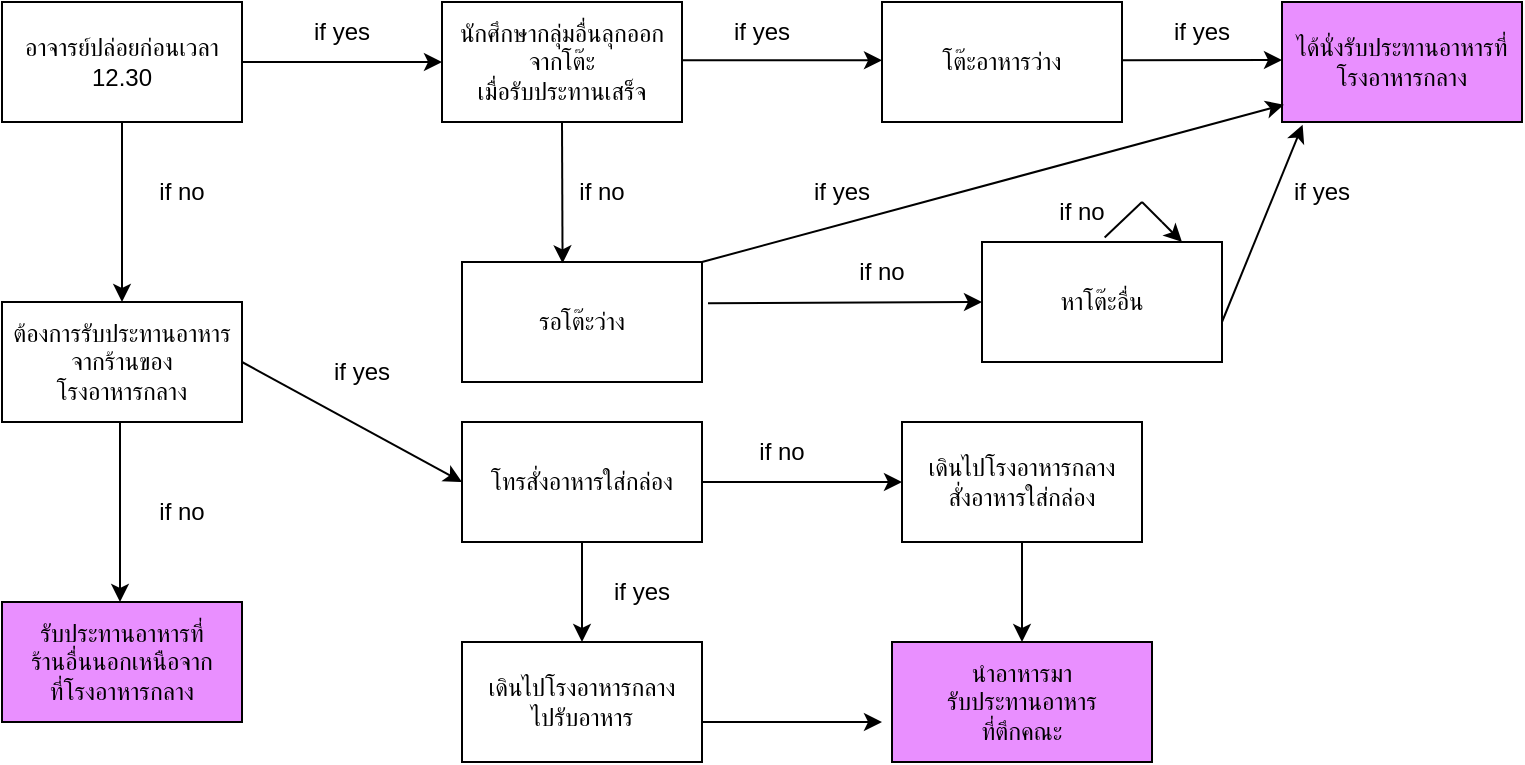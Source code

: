 <mxfile version="22.0.6" type="github">
  <diagram name="Page-1" id="74e2e168-ea6b-b213-b513-2b3c1d86103e">
    <mxGraphModel dx="1075" dy="471" grid="1" gridSize="10" guides="1" tooltips="1" connect="1" arrows="1" fold="1" page="1" pageScale="1" pageWidth="1100" pageHeight="850" background="none" math="0" shadow="0">
      <root>
        <mxCell id="0" />
        <mxCell id="1" parent="0" />
        <mxCell id="hn9z3IN5dp-tcWJ_dd6f-1" value="อาจารย์ปล่อยก่อนเวลา&lt;br&gt;12.30" style="rounded=0;whiteSpace=wrap;html=1;" vertex="1" parent="1">
          <mxGeometry x="80" y="40" width="120" height="60" as="geometry" />
        </mxCell>
        <mxCell id="hn9z3IN5dp-tcWJ_dd6f-2" value="นักศึกษากลุ่มอื่นลุกออกจากโต๊ะ &lt;br&gt;เมื่อรับประทานเสร็จ" style="rounded=0;whiteSpace=wrap;html=1;" vertex="1" parent="1">
          <mxGeometry x="300" y="40" width="120" height="60" as="geometry" />
        </mxCell>
        <mxCell id="hn9z3IN5dp-tcWJ_dd6f-4" value="" style="endArrow=classic;html=1;rounded=0;entryX=0;entryY=0.5;entryDx=0;entryDy=0;" edge="1" parent="1" target="hn9z3IN5dp-tcWJ_dd6f-2">
          <mxGeometry width="50" height="50" relative="1" as="geometry">
            <mxPoint x="200" y="70" as="sourcePoint" />
            <mxPoint x="250" y="20" as="targetPoint" />
          </mxGeometry>
        </mxCell>
        <mxCell id="hn9z3IN5dp-tcWJ_dd6f-5" value="ต้องการรับประทานอาหารจากร้านของ&lt;br&gt;โรงอาหารกลาง" style="rounded=0;whiteSpace=wrap;html=1;" vertex="1" parent="1">
          <mxGeometry x="80" y="190" width="120" height="60" as="geometry" />
        </mxCell>
        <mxCell id="hn9z3IN5dp-tcWJ_dd6f-7" value="" style="endArrow=classic;html=1;rounded=0;entryX=0.5;entryY=0;entryDx=0;entryDy=0;exitX=0.5;exitY=1;exitDx=0;exitDy=0;" edge="1" parent="1" source="hn9z3IN5dp-tcWJ_dd6f-1" target="hn9z3IN5dp-tcWJ_dd6f-5">
          <mxGeometry width="50" height="50" relative="1" as="geometry">
            <mxPoint x="120" y="130" as="sourcePoint" />
            <mxPoint x="160" y="120" as="targetPoint" />
          </mxGeometry>
        </mxCell>
        <mxCell id="hn9z3IN5dp-tcWJ_dd6f-8" value="if yes" style="text;html=1;strokeColor=none;fillColor=none;align=center;verticalAlign=middle;whiteSpace=wrap;rounded=0;" vertex="1" parent="1">
          <mxGeometry x="220" y="40" width="60" height="30" as="geometry" />
        </mxCell>
        <mxCell id="hn9z3IN5dp-tcWJ_dd6f-9" value="if no" style="text;html=1;strokeColor=none;fillColor=none;align=center;verticalAlign=middle;whiteSpace=wrap;rounded=0;" vertex="1" parent="1">
          <mxGeometry x="140" y="120" width="60" height="30" as="geometry" />
        </mxCell>
        <mxCell id="hn9z3IN5dp-tcWJ_dd6f-10" value="โต๊ะอาหารว่าง" style="rounded=0;whiteSpace=wrap;html=1;" vertex="1" parent="1">
          <mxGeometry x="520" y="40" width="120" height="60" as="geometry" />
        </mxCell>
        <mxCell id="hn9z3IN5dp-tcWJ_dd6f-12" value="" style="endArrow=classic;html=1;rounded=0;entryX=0;entryY=0.5;entryDx=0;entryDy=0;" edge="1" parent="1">
          <mxGeometry width="50" height="50" relative="1" as="geometry">
            <mxPoint x="420" y="69.17" as="sourcePoint" />
            <mxPoint x="520" y="69.17" as="targetPoint" />
          </mxGeometry>
        </mxCell>
        <mxCell id="hn9z3IN5dp-tcWJ_dd6f-13" value="if yes" style="text;html=1;strokeColor=none;fillColor=none;align=center;verticalAlign=middle;whiteSpace=wrap;rounded=0;" vertex="1" parent="1">
          <mxGeometry x="430" y="40" width="60" height="30" as="geometry" />
        </mxCell>
        <mxCell id="hn9z3IN5dp-tcWJ_dd6f-15" value="รับประทานอาหารที่&lt;br&gt;ร้านอื่นนอกเหนือจาก&lt;br&gt;ที่โรงอาหารกลาง" style="rounded=0;whiteSpace=wrap;html=1;fillColor=#E98FFF;" vertex="1" parent="1">
          <mxGeometry x="80" y="340" width="120" height="60" as="geometry" />
        </mxCell>
        <mxCell id="hn9z3IN5dp-tcWJ_dd6f-16" value="" style="endArrow=classic;html=1;rounded=0;entryX=0.5;entryY=0;entryDx=0;entryDy=0;exitX=0.5;exitY=1;exitDx=0;exitDy=0;" edge="1" parent="1">
          <mxGeometry width="50" height="50" relative="1" as="geometry">
            <mxPoint x="139" y="250" as="sourcePoint" />
            <mxPoint x="139" y="340" as="targetPoint" />
          </mxGeometry>
        </mxCell>
        <mxCell id="hn9z3IN5dp-tcWJ_dd6f-17" value="โทรสั่งอาหารใส่กล่อง" style="rounded=0;whiteSpace=wrap;html=1;" vertex="1" parent="1">
          <mxGeometry x="310" y="250" width="120" height="60" as="geometry" />
        </mxCell>
        <mxCell id="hn9z3IN5dp-tcWJ_dd6f-18" value="" style="endArrow=classic;html=1;rounded=0;entryX=0;entryY=0.5;entryDx=0;entryDy=0;" edge="1" parent="1" target="hn9z3IN5dp-tcWJ_dd6f-17">
          <mxGeometry width="50" height="50" relative="1" as="geometry">
            <mxPoint x="200" y="220" as="sourcePoint" />
            <mxPoint x="250" y="170" as="targetPoint" />
          </mxGeometry>
        </mxCell>
        <mxCell id="hn9z3IN5dp-tcWJ_dd6f-19" value="if no" style="text;html=1;strokeColor=none;fillColor=none;align=center;verticalAlign=middle;whiteSpace=wrap;rounded=0;" vertex="1" parent="1">
          <mxGeometry x="140" y="280" width="60" height="30" as="geometry" />
        </mxCell>
        <mxCell id="hn9z3IN5dp-tcWJ_dd6f-20" value="if yes" style="text;html=1;strokeColor=none;fillColor=none;align=center;verticalAlign=middle;whiteSpace=wrap;rounded=0;" vertex="1" parent="1">
          <mxGeometry x="230" y="210" width="60" height="30" as="geometry" />
        </mxCell>
        <mxCell id="hn9z3IN5dp-tcWJ_dd6f-21" value="ได้นั่งรับประทานอาหารที่โรงอาหารกลาง" style="rounded=0;whiteSpace=wrap;html=1;fillColor=#E98FFF;" vertex="1" parent="1">
          <mxGeometry x="720" y="40" width="120" height="60" as="geometry" />
        </mxCell>
        <mxCell id="hn9z3IN5dp-tcWJ_dd6f-22" value="" style="endArrow=classic;html=1;rounded=0;" edge="1" parent="1">
          <mxGeometry width="50" height="50" relative="1" as="geometry">
            <mxPoint x="640" y="69.17" as="sourcePoint" />
            <mxPoint x="720" y="69" as="targetPoint" />
          </mxGeometry>
        </mxCell>
        <mxCell id="hn9z3IN5dp-tcWJ_dd6f-23" value="if yes" style="text;html=1;strokeColor=none;fillColor=none;align=center;verticalAlign=middle;whiteSpace=wrap;rounded=0;" vertex="1" parent="1">
          <mxGeometry x="650" y="40" width="60" height="30" as="geometry" />
        </mxCell>
        <mxCell id="hn9z3IN5dp-tcWJ_dd6f-24" value="รอโต๊ะว่าง" style="rounded=0;whiteSpace=wrap;html=1;" vertex="1" parent="1">
          <mxGeometry x="310" y="170" width="120" height="60" as="geometry" />
        </mxCell>
        <mxCell id="hn9z3IN5dp-tcWJ_dd6f-25" value="หาโต๊ะอื่น" style="rounded=0;whiteSpace=wrap;html=1;" vertex="1" parent="1">
          <mxGeometry x="570" y="160" width="120" height="60" as="geometry" />
        </mxCell>
        <mxCell id="hn9z3IN5dp-tcWJ_dd6f-27" value="" style="endArrow=classic;html=1;rounded=0;exitX=0.5;exitY=1;exitDx=0;exitDy=0;entryX=0.419;entryY=0.011;entryDx=0;entryDy=0;entryPerimeter=0;" edge="1" parent="1" source="hn9z3IN5dp-tcWJ_dd6f-2" target="hn9z3IN5dp-tcWJ_dd6f-24">
          <mxGeometry width="50" height="50" relative="1" as="geometry">
            <mxPoint x="360" y="250" as="sourcePoint" />
            <mxPoint x="410" y="200" as="targetPoint" />
          </mxGeometry>
        </mxCell>
        <mxCell id="hn9z3IN5dp-tcWJ_dd6f-30" value="" style="endArrow=classic;html=1;rounded=0;exitX=1.025;exitY=0.344;exitDx=0;exitDy=0;exitPerimeter=0;entryX=0;entryY=0.5;entryDx=0;entryDy=0;" edge="1" parent="1" source="hn9z3IN5dp-tcWJ_dd6f-24" target="hn9z3IN5dp-tcWJ_dd6f-25">
          <mxGeometry width="50" height="50" relative="1" as="geometry">
            <mxPoint x="440" y="190" as="sourcePoint" />
            <mxPoint x="560" y="190" as="targetPoint" />
          </mxGeometry>
        </mxCell>
        <mxCell id="hn9z3IN5dp-tcWJ_dd6f-31" value="" style="endArrow=classic;html=1;rounded=0;entryX=0.086;entryY=1.022;entryDx=0;entryDy=0;entryPerimeter=0;" edge="1" parent="1" target="hn9z3IN5dp-tcWJ_dd6f-21">
          <mxGeometry width="50" height="50" relative="1" as="geometry">
            <mxPoint x="690" y="200" as="sourcePoint" />
            <mxPoint x="740" y="150" as="targetPoint" />
          </mxGeometry>
        </mxCell>
        <mxCell id="hn9z3IN5dp-tcWJ_dd6f-32" value="if no" style="text;html=1;strokeColor=none;fillColor=none;align=center;verticalAlign=middle;whiteSpace=wrap;rounded=0;" vertex="1" parent="1">
          <mxGeometry x="490" y="160" width="60" height="30" as="geometry" />
        </mxCell>
        <mxCell id="hn9z3IN5dp-tcWJ_dd6f-33" value="if no" style="text;html=1;strokeColor=none;fillColor=none;align=center;verticalAlign=middle;whiteSpace=wrap;rounded=0;" vertex="1" parent="1">
          <mxGeometry x="350" y="120" width="60" height="30" as="geometry" />
        </mxCell>
        <mxCell id="hn9z3IN5dp-tcWJ_dd6f-35" value="" style="endArrow=classic;html=1;rounded=0;entryX=0.008;entryY=0.856;entryDx=0;entryDy=0;entryPerimeter=0;" edge="1" parent="1" target="hn9z3IN5dp-tcWJ_dd6f-21">
          <mxGeometry width="50" height="50" relative="1" as="geometry">
            <mxPoint x="430" y="170" as="sourcePoint" />
            <mxPoint x="480" y="120" as="targetPoint" />
          </mxGeometry>
        </mxCell>
        <mxCell id="hn9z3IN5dp-tcWJ_dd6f-36" value="if yes" style="text;html=1;strokeColor=none;fillColor=none;align=center;verticalAlign=middle;whiteSpace=wrap;rounded=0;" vertex="1" parent="1">
          <mxGeometry x="470" y="120" width="60" height="30" as="geometry" />
        </mxCell>
        <mxCell id="hn9z3IN5dp-tcWJ_dd6f-37" value="if yes" style="text;html=1;strokeColor=none;fillColor=none;align=center;verticalAlign=middle;whiteSpace=wrap;rounded=0;" vertex="1" parent="1">
          <mxGeometry x="710" y="120" width="60" height="30" as="geometry" />
        </mxCell>
        <mxCell id="hn9z3IN5dp-tcWJ_dd6f-46" value="" style="endArrow=none;html=1;rounded=0;exitX=0.511;exitY=-0.038;exitDx=0;exitDy=0;exitPerimeter=0;" edge="1" parent="1" source="hn9z3IN5dp-tcWJ_dd6f-25">
          <mxGeometry width="50" height="50" relative="1" as="geometry">
            <mxPoint x="640" y="150" as="sourcePoint" />
            <mxPoint x="650" y="140" as="targetPoint" />
          </mxGeometry>
        </mxCell>
        <mxCell id="hn9z3IN5dp-tcWJ_dd6f-47" value="" style="endArrow=none;html=1;rounded=0;" edge="1" parent="1">
          <mxGeometry width="50" height="50" relative="1" as="geometry">
            <mxPoint x="650" y="140" as="sourcePoint" />
            <mxPoint x="660" y="150" as="targetPoint" />
            <Array as="points">
              <mxPoint x="650" y="140" />
            </Array>
          </mxGeometry>
        </mxCell>
        <mxCell id="hn9z3IN5dp-tcWJ_dd6f-55" value="" style="endArrow=classic;html=1;rounded=0;" edge="1" parent="1">
          <mxGeometry width="50" height="50" relative="1" as="geometry">
            <mxPoint x="660" y="150" as="sourcePoint" />
            <mxPoint x="670" y="160" as="targetPoint" />
          </mxGeometry>
        </mxCell>
        <mxCell id="hn9z3IN5dp-tcWJ_dd6f-56" value="if no" style="text;html=1;strokeColor=none;fillColor=none;align=center;verticalAlign=middle;whiteSpace=wrap;rounded=0;" vertex="1" parent="1">
          <mxGeometry x="590" y="130" width="60" height="30" as="geometry" />
        </mxCell>
        <mxCell id="hn9z3IN5dp-tcWJ_dd6f-68" value="เดินไปโรงอาหารกลาง&lt;br&gt;สั่งอาหารใส่กล่อง" style="rounded=0;whiteSpace=wrap;html=1;" vertex="1" parent="1">
          <mxGeometry x="530" y="250" width="120" height="60" as="geometry" />
        </mxCell>
        <mxCell id="hn9z3IN5dp-tcWJ_dd6f-74" value="นำอาหารมา&lt;br&gt;รับประทานอาหาร&lt;br&gt;ที่ตึกคณะ" style="rounded=0;whiteSpace=wrap;html=1;fillColor=#E98FFF;" vertex="1" parent="1">
          <mxGeometry x="525" y="360" width="130" height="60" as="geometry" />
        </mxCell>
        <mxCell id="hn9z3IN5dp-tcWJ_dd6f-79" value="" style="endArrow=classic;html=1;rounded=0;entryX=0;entryY=0.5;entryDx=0;entryDy=0;" edge="1" parent="1" target="hn9z3IN5dp-tcWJ_dd6f-68">
          <mxGeometry width="50" height="50" relative="1" as="geometry">
            <mxPoint x="430" y="280" as="sourcePoint" />
            <mxPoint x="520" y="280" as="targetPoint" />
          </mxGeometry>
        </mxCell>
        <mxCell id="hn9z3IN5dp-tcWJ_dd6f-80" value="if no" style="text;html=1;strokeColor=none;fillColor=none;align=center;verticalAlign=middle;whiteSpace=wrap;rounded=0;" vertex="1" parent="1">
          <mxGeometry x="440" y="250" width="60" height="30" as="geometry" />
        </mxCell>
        <mxCell id="hn9z3IN5dp-tcWJ_dd6f-83" value="เดินไปโรงอาหารกลาง&lt;br&gt;ไปรับอาหาร" style="rounded=0;whiteSpace=wrap;html=1;" vertex="1" parent="1">
          <mxGeometry x="310" y="360" width="120" height="60" as="geometry" />
        </mxCell>
        <mxCell id="hn9z3IN5dp-tcWJ_dd6f-84" value="" style="endArrow=classic;html=1;rounded=0;" edge="1" parent="1" target="hn9z3IN5dp-tcWJ_dd6f-83">
          <mxGeometry width="50" height="50" relative="1" as="geometry">
            <mxPoint x="370" y="310" as="sourcePoint" />
            <mxPoint x="420" y="260" as="targetPoint" />
          </mxGeometry>
        </mxCell>
        <mxCell id="hn9z3IN5dp-tcWJ_dd6f-86" value="" style="endArrow=classic;html=1;rounded=0;exitX=0.5;exitY=1;exitDx=0;exitDy=0;entryX=0.5;entryY=0;entryDx=0;entryDy=0;" edge="1" parent="1" source="hn9z3IN5dp-tcWJ_dd6f-68" target="hn9z3IN5dp-tcWJ_dd6f-74">
          <mxGeometry width="50" height="50" relative="1" as="geometry">
            <mxPoint x="350" y="470" as="sourcePoint" />
            <mxPoint x="400" y="420" as="targetPoint" />
          </mxGeometry>
        </mxCell>
        <mxCell id="hn9z3IN5dp-tcWJ_dd6f-88" value="" style="endArrow=classic;html=1;rounded=0;" edge="1" parent="1">
          <mxGeometry width="50" height="50" relative="1" as="geometry">
            <mxPoint x="430" y="400" as="sourcePoint" />
            <mxPoint x="520" y="400" as="targetPoint" />
          </mxGeometry>
        </mxCell>
        <mxCell id="hn9z3IN5dp-tcWJ_dd6f-89" value="if yes" style="text;html=1;strokeColor=none;fillColor=none;align=center;verticalAlign=middle;whiteSpace=wrap;rounded=0;" vertex="1" parent="1">
          <mxGeometry x="370" y="320" width="60" height="30" as="geometry" />
        </mxCell>
      </root>
    </mxGraphModel>
  </diagram>
</mxfile>
